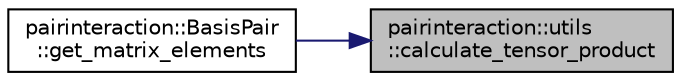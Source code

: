 digraph "pairinteraction::utils::calculate_tensor_product"
{
 // INTERACTIVE_SVG=YES
 // LATEX_PDF_SIZE
  bgcolor="transparent";
  edge [fontname="Helvetica",fontsize="10",labelfontname="Helvetica",labelfontsize="10"];
  node [fontname="Helvetica",fontsize="10",shape=record];
  rankdir="RL";
  Node1 [label="pairinteraction::utils\l::calculate_tensor_product",height=0.2,width=0.4,color="black", fillcolor="grey75", style="filled", fontcolor="black",tooltip=" "];
  Node1 -> Node2 [dir="back",color="midnightblue",fontsize="10",style="solid",fontname="Helvetica"];
  Node2 [label="pairinteraction::BasisPair\l::get_matrix_elements",height=0.2,width=0.4,color="black",URL="$classpairinteraction_1_1BasisPair.html#ae51375eab86cbf87836c83d629f66318",tooltip=" "];
}
